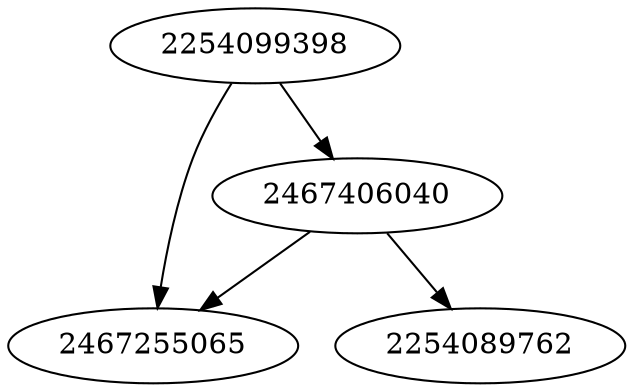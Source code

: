 strict digraph  {
2467406040;
2467255065;
2254089762;
2254099398;
2467406040 -> 2467255065;
2467406040 -> 2254089762;
2254099398 -> 2467255065;
2254099398 -> 2467406040;
}
